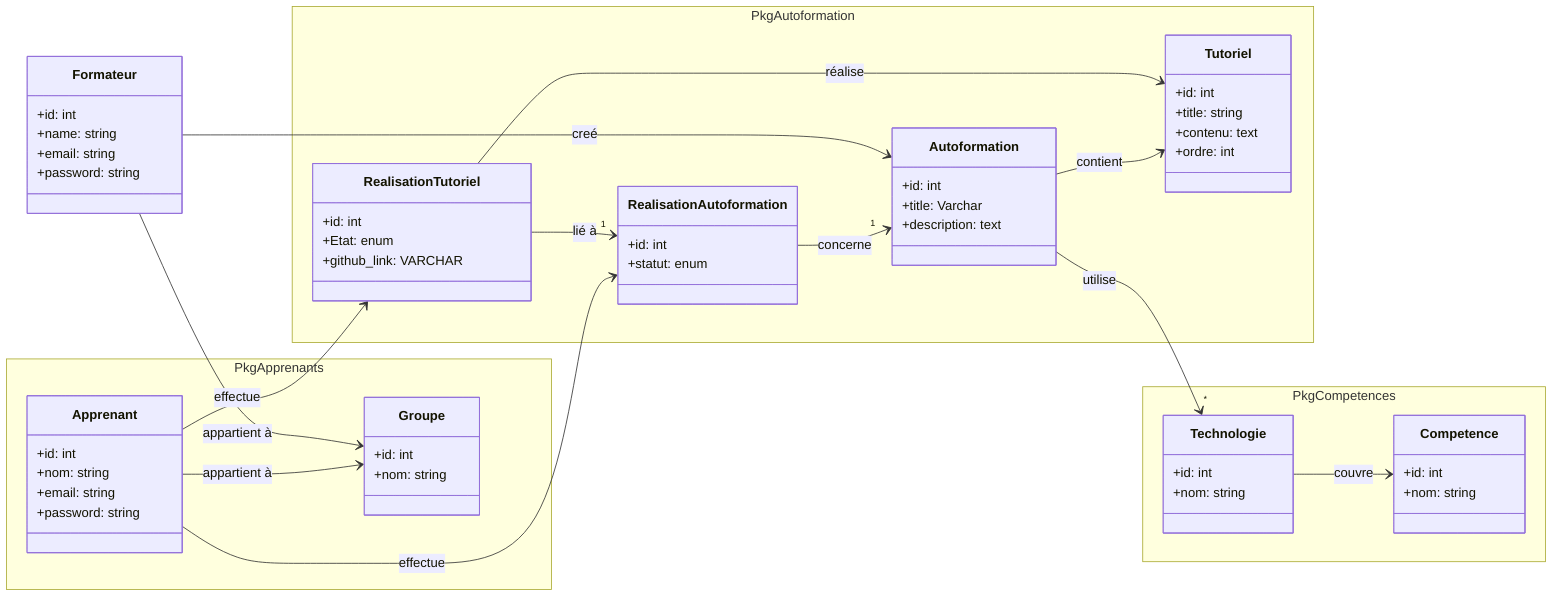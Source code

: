 classDiagram
    direction LR

    %% === PkgApprenants ===
    namespace PkgApprenants {
        class Apprenant {
            +id: int
            +nom: string
            +email: string
            +password: string
        }

        class Groupe {
            +id: int
            +nom: string
        }
    }

    %% === PkgAutoformation ===
    namespace PkgAutoformation {
        class Autoformation {
            +id: int
            +title: Varchar
            +description: text
        }

        class Tutoriel {
            +id: int
            +title: string
            +contenu: text
            +ordre: int
        }

        class RealisationAutoformation {
            +id: int
            +statut: enum
        }

        class RealisationTutoriel {
            +id: int
            +Etat: enum
            +github_link: VARCHAR
        }
    }

    %% === PkgCompetences ===
    namespace PkgCompetences {
        class Competence {
            +id: int
            +nom: string
        }

        class Technologie {
            +id: int
            +nom: string
        }
    }
    class Formateur{
        +id: int
        +name: string
        +email: string
        +password: string
    }

    %% === Relationships ===
    Apprenant --> RealisationAutoformation : effectue
    Apprenant --> RealisationTutoriel : effectue
    Apprenant --> Groupe : appartient à

    RealisationTutoriel --> "1" RealisationAutoformation : lié à
    RealisationAutoformation --> "1" Autoformation : concerne

    Autoformation --> "*" Technologie : utilise
    Autoformation --> Tutoriel : contient
    Technologie --> Competence : couvre
    RealisationTutoriel --> Tutoriel : réalise

    Formateur --> Groupe : appartient à
    Formateur --> Autoformation : creé